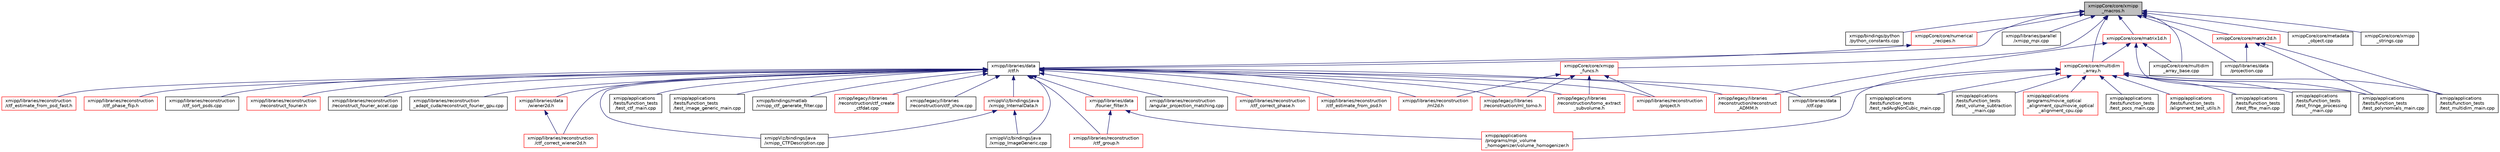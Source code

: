 digraph "xmippCore/core/xmipp_macros.h"
{
  edge [fontname="Helvetica",fontsize="10",labelfontname="Helvetica",labelfontsize="10"];
  node [fontname="Helvetica",fontsize="10",shape=record];
  Node3 [label="xmippCore/core/xmipp\l_macros.h",height=0.2,width=0.4,color="black", fillcolor="grey75", style="filled", fontcolor="black"];
  Node3 -> Node4 [dir="back",color="midnightblue",fontsize="10",style="solid",fontname="Helvetica"];
  Node4 [label="xmipp/bindings/python\l/python_constants.cpp",height=0.2,width=0.4,color="black", fillcolor="white", style="filled",URL="$python__constants_8cpp.html"];
  Node3 -> Node5 [dir="back",color="midnightblue",fontsize="10",style="solid",fontname="Helvetica"];
  Node5 [label="xmipp/libraries/data\l/ctf.h",height=0.2,width=0.4,color="black", fillcolor="white", style="filled",URL="$ctf_8h.html"];
  Node5 -> Node6 [dir="back",color="midnightblue",fontsize="10",style="solid",fontname="Helvetica"];
  Node6 [label="xmipp/applications\l/tests/function_tests\l/test_ctf_main.cpp",height=0.2,width=0.4,color="black", fillcolor="white", style="filled",URL="$test__ctf__main_8cpp.html"];
  Node5 -> Node7 [dir="back",color="midnightblue",fontsize="10",style="solid",fontname="Helvetica"];
  Node7 [label="xmipp/applications\l/tests/function_tests\l/test_image_generic_main.cpp",height=0.2,width=0.4,color="black", fillcolor="white", style="filled",URL="$test__image__generic__main_8cpp.html"];
  Node5 -> Node8 [dir="back",color="midnightblue",fontsize="10",style="solid",fontname="Helvetica"];
  Node8 [label="xmipp/bindings/matlab\l/xmipp_ctf_generate_filter.cpp",height=0.2,width=0.4,color="black", fillcolor="white", style="filled",URL="$xmipp__ctf__generate__filter_8cpp.html"];
  Node5 -> Node9 [dir="back",color="midnightblue",fontsize="10",style="solid",fontname="Helvetica"];
  Node9 [label="xmipp/legacy/libraries\l/reconstruction/ctf_create\l_ctfdat.cpp",height=0.2,width=0.4,color="red", fillcolor="white", style="filled",URL="$ctf__create__ctfdat_8cpp.html"];
  Node5 -> Node11 [dir="back",color="midnightblue",fontsize="10",style="solid",fontname="Helvetica"];
  Node11 [label="xmipp/legacy/libraries\l/reconstruction/ctf_show.cpp",height=0.2,width=0.4,color="black", fillcolor="white", style="filled",URL="$ctf__show_8cpp.html"];
  Node5 -> Node12 [dir="back",color="midnightblue",fontsize="10",style="solid",fontname="Helvetica"];
  Node12 [label="xmipp/legacy/libraries\l/reconstruction/ml_tomo.h",height=0.2,width=0.4,color="red", fillcolor="white", style="filled",URL="$ml__tomo_8h.html"];
  Node5 -> Node15 [dir="back",color="midnightblue",fontsize="10",style="solid",fontname="Helvetica"];
  Node15 [label="xmipp/legacy/libraries\l/reconstruction/reconstruct\l_ADMM.h",height=0.2,width=0.4,color="red", fillcolor="white", style="filled",URL="$reconstruct__ADMM_8h.html"];
  Node5 -> Node21 [dir="back",color="midnightblue",fontsize="10",style="solid",fontname="Helvetica"];
  Node21 [label="xmipp/legacy/libraries\l/reconstruction/tomo_extract\l_subvolume.h",height=0.2,width=0.4,color="red", fillcolor="white", style="filled",URL="$tomo__extract__subvolume_8h.html"];
  Node5 -> Node25 [dir="back",color="midnightblue",fontsize="10",style="solid",fontname="Helvetica"];
  Node25 [label="xmipp/libraries/data\l/ctf.cpp",height=0.2,width=0.4,color="black", fillcolor="white", style="filled",URL="$ctf_8cpp.html"];
  Node5 -> Node26 [dir="back",color="midnightblue",fontsize="10",style="solid",fontname="Helvetica"];
  Node26 [label="xmipp/libraries/data\l/fourier_filter.h",height=0.2,width=0.4,color="red", fillcolor="white", style="filled",URL="$fourier__filter_8h.html"];
  Node26 -> Node27 [dir="back",color="midnightblue",fontsize="10",style="solid",fontname="Helvetica"];
  Node27 [label="xmipp/applications\l/programs/mpi_volume\l_homogenizer/volume_homogenizer.h",height=0.2,width=0.4,color="red", fillcolor="white", style="filled",URL="$volume__homogenizer_8h.html"];
  Node26 -> Node64 [dir="back",color="midnightblue",fontsize="10",style="solid",fontname="Helvetica"];
  Node64 [label="xmipp/libraries/reconstruction\l/ctf_group.h",height=0.2,width=0.4,color="red", fillcolor="white", style="filled",URL="$ctf__group_8h.html"];
  Node5 -> Node149 [dir="back",color="midnightblue",fontsize="10",style="solid",fontname="Helvetica"];
  Node149 [label="xmipp/libraries/data\l/wiener2d.h",height=0.2,width=0.4,color="red", fillcolor="white", style="filled",URL="$wiener2d_8h.html"];
  Node149 -> Node151 [dir="back",color="midnightblue",fontsize="10",style="solid",fontname="Helvetica"];
  Node151 [label="xmipp/libraries/reconstruction\l/ctf_correct_wiener2d.h",height=0.2,width=0.4,color="red", fillcolor="white", style="filled",URL="$ctf__correct__wiener2d_8h.html"];
  Node5 -> Node155 [dir="back",color="midnightblue",fontsize="10",style="solid",fontname="Helvetica"];
  Node155 [label="xmipp/libraries/reconstruction\l/angular_projection_matching.cpp",height=0.2,width=0.4,color="black", fillcolor="white", style="filled",URL="$angular__projection__matching_8cpp.html"];
  Node5 -> Node156 [dir="back",color="midnightblue",fontsize="10",style="solid",fontname="Helvetica"];
  Node156 [label="xmipp/libraries/reconstruction\l/project.h",height=0.2,width=0.4,color="red", fillcolor="white", style="filled",URL="$project_8h.html"];
  Node5 -> Node181 [dir="back",color="midnightblue",fontsize="10",style="solid",fontname="Helvetica"];
  Node181 [label="xmipp/libraries/reconstruction\l/ctf_correct_phase.h",height=0.2,width=0.4,color="red", fillcolor="white", style="filled",URL="$ctf__correct__phase_8h.html"];
  Node5 -> Node151 [dir="back",color="midnightblue",fontsize="10",style="solid",fontname="Helvetica"];
  Node5 -> Node185 [dir="back",color="midnightblue",fontsize="10",style="solid",fontname="Helvetica"];
  Node185 [label="xmipp/libraries/reconstruction\l/ctf_estimate_from_psd.h",height=0.2,width=0.4,color="red", fillcolor="white", style="filled",URL="$ctf__estimate__from__psd_8h.html"];
  Node5 -> Node196 [dir="back",color="midnightblue",fontsize="10",style="solid",fontname="Helvetica"];
  Node196 [label="xmipp/libraries/reconstruction\l/ctf_estimate_from_psd_fast.h",height=0.2,width=0.4,color="red", fillcolor="white", style="filled",URL="$ctf__estimate__from__psd__fast_8h.html"];
  Node5 -> Node64 [dir="back",color="midnightblue",fontsize="10",style="solid",fontname="Helvetica"];
  Node5 -> Node198 [dir="back",color="midnightblue",fontsize="10",style="solid",fontname="Helvetica"];
  Node198 [label="xmipp/libraries/reconstruction\l/ctf_phase_flip.h",height=0.2,width=0.4,color="red", fillcolor="white", style="filled",URL="$ctf__phase__flip_8h.html"];
  Node5 -> Node202 [dir="back",color="midnightblue",fontsize="10",style="solid",fontname="Helvetica"];
  Node202 [label="xmipp/libraries/reconstruction\l/ctf_sort_psds.cpp",height=0.2,width=0.4,color="black", fillcolor="white", style="filled",URL="$ctf__sort__psds_8cpp.html"];
  Node5 -> Node203 [dir="back",color="midnightblue",fontsize="10",style="solid",fontname="Helvetica"];
  Node203 [label="xmipp/libraries/reconstruction\l/ml2d.h",height=0.2,width=0.4,color="red", fillcolor="white", style="filled",URL="$ml2d_8h.html"];
  Node5 -> Node218 [dir="back",color="midnightblue",fontsize="10",style="solid",fontname="Helvetica"];
  Node218 [label="xmipp/libraries/reconstruction\l/reconstruct_fourier.h",height=0.2,width=0.4,color="red", fillcolor="white", style="filled",URL="$reconstruct__fourier_8h.html"];
  Node5 -> Node225 [dir="back",color="midnightblue",fontsize="10",style="solid",fontname="Helvetica"];
  Node225 [label="xmipp/libraries/reconstruction\l/reconstruct_fourier_accel.cpp",height=0.2,width=0.4,color="black", fillcolor="white", style="filled",URL="$reconstruct__fourier__accel_8cpp.html"];
  Node5 -> Node226 [dir="back",color="midnightblue",fontsize="10",style="solid",fontname="Helvetica"];
  Node226 [label="xmipp/libraries/reconstruction\l_adapt_cuda/reconstruct_fourier_gpu.cpp",height=0.2,width=0.4,color="black", fillcolor="white", style="filled",URL="$reconstruct__fourier__gpu_8cpp.html"];
  Node5 -> Node227 [dir="back",color="midnightblue",fontsize="10",style="solid",fontname="Helvetica"];
  Node227 [label="xmippViz/bindings/java\l/xmipp_InternalData.h",height=0.2,width=0.4,color="red", fillcolor="white", style="filled",URL="$xmipp__InternalData_8h.html"];
  Node227 -> Node228 [dir="back",color="midnightblue",fontsize="10",style="solid",fontname="Helvetica"];
  Node228 [label="xmippViz/bindings/java\l/xmipp_CTFDescription.cpp",height=0.2,width=0.4,color="black", fillcolor="white", style="filled",URL="$xmipp__CTFDescription_8cpp.html"];
  Node227 -> Node229 [dir="back",color="midnightblue",fontsize="10",style="solid",fontname="Helvetica"];
  Node229 [label="xmippViz/bindings/java\l/xmipp_ImageGeneric.cpp",height=0.2,width=0.4,color="black", fillcolor="white", style="filled",URL="$xmipp__ImageGeneric_8cpp.html"];
  Node5 -> Node228 [dir="back",color="midnightblue",fontsize="10",style="solid",fontname="Helvetica"];
  Node5 -> Node229 [dir="back",color="midnightblue",fontsize="10",style="solid",fontname="Helvetica"];
  Node3 -> Node236 [dir="back",color="midnightblue",fontsize="10",style="solid",fontname="Helvetica"];
  Node236 [label="xmipp/libraries/data\l/projection.cpp",height=0.2,width=0.4,color="black", fillcolor="white", style="filled",URL="$projection_8cpp.html"];
  Node3 -> Node237 [dir="back",color="midnightblue",fontsize="10",style="solid",fontname="Helvetica"];
  Node237 [label="xmipp/libraries/parallel\l/xmipp_mpi.cpp",height=0.2,width=0.4,color="black", fillcolor="white", style="filled",URL="$xmipp__mpi_8cpp.html"];
  Node3 -> Node238 [dir="back",color="midnightblue",fontsize="10",style="solid",fontname="Helvetica"];
  Node238 [label="xmippCore/core/multidim\l_array.h",height=0.2,width=0.4,color="red", fillcolor="white", style="filled",URL="$multidim__array_8h.html"];
  Node238 -> Node239 [dir="back",color="midnightblue",fontsize="10",style="solid",fontname="Helvetica"];
  Node239 [label="xmipp/applications\l/programs/movie_optical\l_alignment_cpu/movie_optical\l_alignment_cpu.cpp",height=0.2,width=0.4,color="red", fillcolor="white", style="filled",URL="$movie__optical__alignment__cpu_8cpp.html"];
  Node238 -> Node27 [dir="back",color="midnightblue",fontsize="10",style="solid",fontname="Helvetica"];
  Node238 -> Node241 [dir="back",color="midnightblue",fontsize="10",style="solid",fontname="Helvetica"];
  Node241 [label="xmipp/applications\l/tests/function_tests\l/alignment_test_utils.h",height=0.2,width=0.4,color="red", fillcolor="white", style="filled",URL="$alignment__test__utils_8h.html"];
  Node238 -> Node251 [dir="back",color="midnightblue",fontsize="10",style="solid",fontname="Helvetica"];
  Node251 [label="xmipp/applications\l/tests/function_tests\l/test_fftw_main.cpp",height=0.2,width=0.4,color="black", fillcolor="white", style="filled",URL="$test__fftw__main_8cpp.html"];
  Node238 -> Node252 [dir="back",color="midnightblue",fontsize="10",style="solid",fontname="Helvetica"];
  Node252 [label="xmipp/applications\l/tests/function_tests\l/test_fringe_processing\l_main.cpp",height=0.2,width=0.4,color="black", fillcolor="white", style="filled",URL="$test__fringe__processing__main_8cpp.html"];
  Node238 -> Node253 [dir="back",color="midnightblue",fontsize="10",style="solid",fontname="Helvetica"];
  Node253 [label="xmipp/applications\l/tests/function_tests\l/test_multidim_main.cpp",height=0.2,width=0.4,color="black", fillcolor="white", style="filled",URL="$test__multidim__main_8cpp.html"];
  Node238 -> Node138 [dir="back",color="midnightblue",fontsize="10",style="solid",fontname="Helvetica"];
  Node138 [label="xmipp/applications\l/tests/function_tests\l/test_pocs_main.cpp",height=0.2,width=0.4,color="black", fillcolor="white", style="filled",URL="$test__pocs__main_8cpp.html"];
  Node238 -> Node254 [dir="back",color="midnightblue",fontsize="10",style="solid",fontname="Helvetica"];
  Node254 [label="xmipp/applications\l/tests/function_tests\l/test_polynomials_main.cpp",height=0.2,width=0.4,color="black", fillcolor="white", style="filled",URL="$test__polynomials__main_8cpp.html"];
  Node238 -> Node255 [dir="back",color="midnightblue",fontsize="10",style="solid",fontname="Helvetica"];
  Node255 [label="xmipp/applications\l/tests/function_tests\l/test_radAvgNonCubic_main.cpp",height=0.2,width=0.4,color="black", fillcolor="white", style="filled",URL="$test__radAvgNonCubic__main_8cpp.html"];
  Node238 -> Node139 [dir="back",color="midnightblue",fontsize="10",style="solid",fontname="Helvetica"];
  Node139 [label="xmipp/applications\l/tests/function_tests\l/test_volume_subtraction\l_main.cpp",height=0.2,width=0.4,color="black", fillcolor="white", style="filled",URL="$test__volume__subtraction__main_8cpp.html"];
  Node238 -> Node25 [dir="back",color="midnightblue",fontsize="10",style="solid",fontname="Helvetica"];
  Node3 -> Node827 [dir="back",color="midnightblue",fontsize="10",style="solid",fontname="Helvetica"];
  Node827 [label="xmippCore/core/matrix1d.h",height=0.2,width=0.4,color="red", fillcolor="white", style="filled",URL="$matrix1d_8h.html"];
  Node827 -> Node254 [dir="back",color="midnightblue",fontsize="10",style="solid",fontname="Helvetica"];
  Node827 -> Node15 [dir="back",color="midnightblue",fontsize="10",style="solid",fontname="Helvetica"];
  Node827 -> Node238 [dir="back",color="midnightblue",fontsize="10",style="solid",fontname="Helvetica"];
  Node827 -> Node897 [dir="back",color="midnightblue",fontsize="10",style="solid",fontname="Helvetica"];
  Node897 [label="xmippCore/core/multidim\l_array_base.cpp",height=0.2,width=0.4,color="black", fillcolor="white", style="filled",URL="$multidim__array__base_8cpp.html"];
  Node3 -> Node901 [dir="back",color="midnightblue",fontsize="10",style="solid",fontname="Helvetica"];
  Node901 [label="xmippCore/core/matrix2d.h",height=0.2,width=0.4,color="red", fillcolor="white", style="filled",URL="$matrix2d_8h.html"];
  Node901 -> Node253 [dir="back",color="midnightblue",fontsize="10",style="solid",fontname="Helvetica"];
  Node901 -> Node254 [dir="back",color="midnightblue",fontsize="10",style="solid",fontname="Helvetica"];
  Node901 -> Node236 [dir="back",color="midnightblue",fontsize="10",style="solid",fontname="Helvetica"];
  Node3 -> Node908 [dir="back",color="midnightblue",fontsize="10",style="solid",fontname="Helvetica"];
  Node908 [label="xmippCore/core/xmipp\l_funcs.h",height=0.2,width=0.4,color="red", fillcolor="white", style="filled",URL="$xmipp__funcs_8h.html"];
  Node908 -> Node12 [dir="back",color="midnightblue",fontsize="10",style="solid",fontname="Helvetica"];
  Node908 -> Node21 [dir="back",color="midnightblue",fontsize="10",style="solid",fontname="Helvetica"];
  Node908 -> Node156 [dir="back",color="midnightblue",fontsize="10",style="solid",fontname="Helvetica"];
  Node908 -> Node203 [dir="back",color="midnightblue",fontsize="10",style="solid",fontname="Helvetica"];
  Node3 -> Node945 [dir="back",color="midnightblue",fontsize="10",style="solid",fontname="Helvetica"];
  Node945 [label="xmippCore/core/numerical\l_recipes.h",height=0.2,width=0.4,color="red", fillcolor="white", style="filled",URL="$numerical__recipes_8h.html"];
  Node945 -> Node5 [dir="back",color="midnightblue",fontsize="10",style="solid",fontname="Helvetica"];
  Node3 -> Node947 [dir="back",color="midnightblue",fontsize="10",style="solid",fontname="Helvetica"];
  Node947 [label="xmippCore/core/metadata\l_object.cpp",height=0.2,width=0.4,color="black", fillcolor="white", style="filled",URL="$metadata__object_8cpp.html"];
  Node3 -> Node897 [dir="back",color="midnightblue",fontsize="10",style="solid",fontname="Helvetica"];
  Node3 -> Node948 [dir="back",color="midnightblue",fontsize="10",style="solid",fontname="Helvetica"];
  Node948 [label="xmippCore/core/xmipp\l_strings.cpp",height=0.2,width=0.4,color="black", fillcolor="white", style="filled",URL="$xmipp__strings_8cpp.html"];
}
